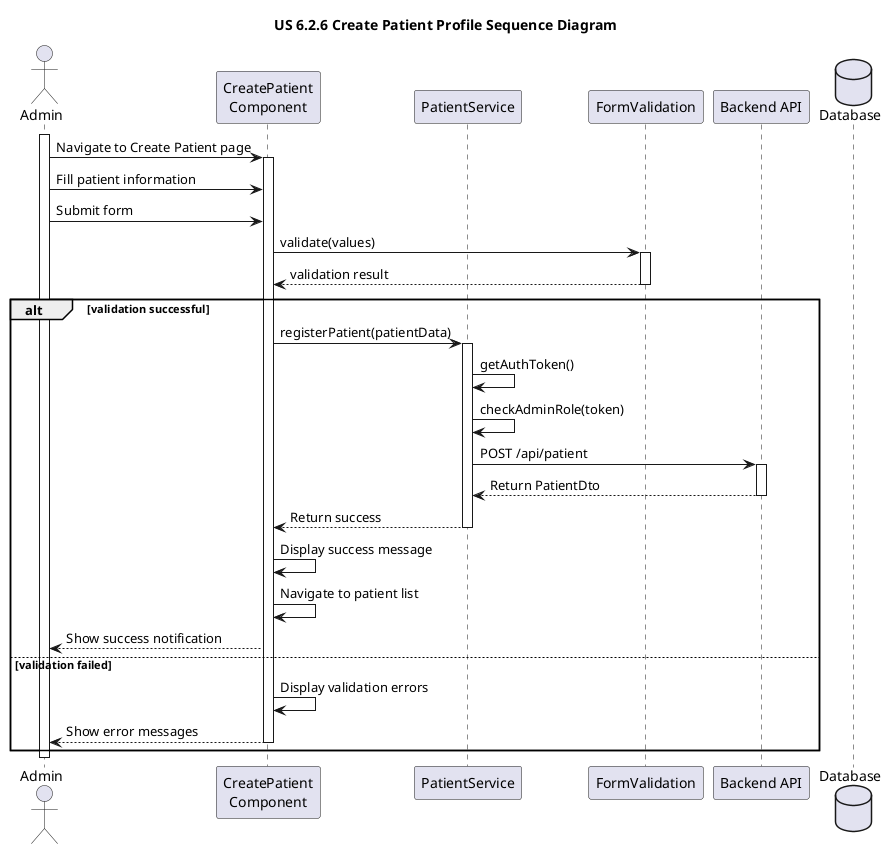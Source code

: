 @startuml
title "US 6.2.6 Create Patient Profile Sequence Diagram"

actor Admin
participant "CreatePatient\nComponent" as UI
participant "PatientService" as PS
participant "FormValidation" as FV
participant "Backend API" as API
database "Database" as DB

activate Admin
Admin -> UI: Navigate to Create Patient page
activate UI

Admin -> UI: Fill patient information
Admin -> UI: Submit form

UI -> FV: validate(values)
activate FV
FV --> UI: validation result
deactivate FV

alt validation successful
    UI -> PS: registerPatient(patientData)
    activate PS
    PS -> PS: getAuthToken()
    PS -> PS: checkAdminRole(token)
    PS -> API: POST /api/patient
    activate API
    API --> PS: Return PatientDto
    deactivate API
    PS --> UI: Return success
    deactivate PS
    UI -> UI: Display success message
    UI -> UI: Navigate to patient list
    UI --> Admin: Show success notification
else validation failed
    UI -> UI: Display validation errors
    UI --> Admin: Show error messages
    deactivate
end

deactivate UI
deactivate Admin
@enduml